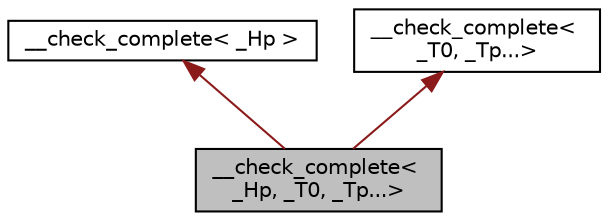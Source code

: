 digraph "__check_complete&lt; _Hp, _T0, _Tp...&gt;"
{
  edge [fontname="Helvetica",fontsize="10",labelfontname="Helvetica",labelfontsize="10"];
  node [fontname="Helvetica",fontsize="10",shape=record];
  Node1 [label="__check_complete\< \l_Hp, _T0, _Tp...\>",height=0.2,width=0.4,color="black", fillcolor="grey75", style="filled" fontcolor="black"];
  Node2 -> Node1 [dir="back",color="firebrick4",fontsize="10",style="solid",fontname="Helvetica"];
  Node2 [label="__check_complete\< _Hp \>",height=0.2,width=0.4,color="black", fillcolor="white", style="filled",URL="$struct____check__complete.xhtml"];
  Node3 -> Node1 [dir="back",color="firebrick4",fontsize="10",style="solid",fontname="Helvetica"];
  Node3 [label="__check_complete\< \l_T0, _Tp...\>",height=0.2,width=0.4,color="black", fillcolor="white", style="filled",URL="$struct____check__complete.xhtml"];
}
